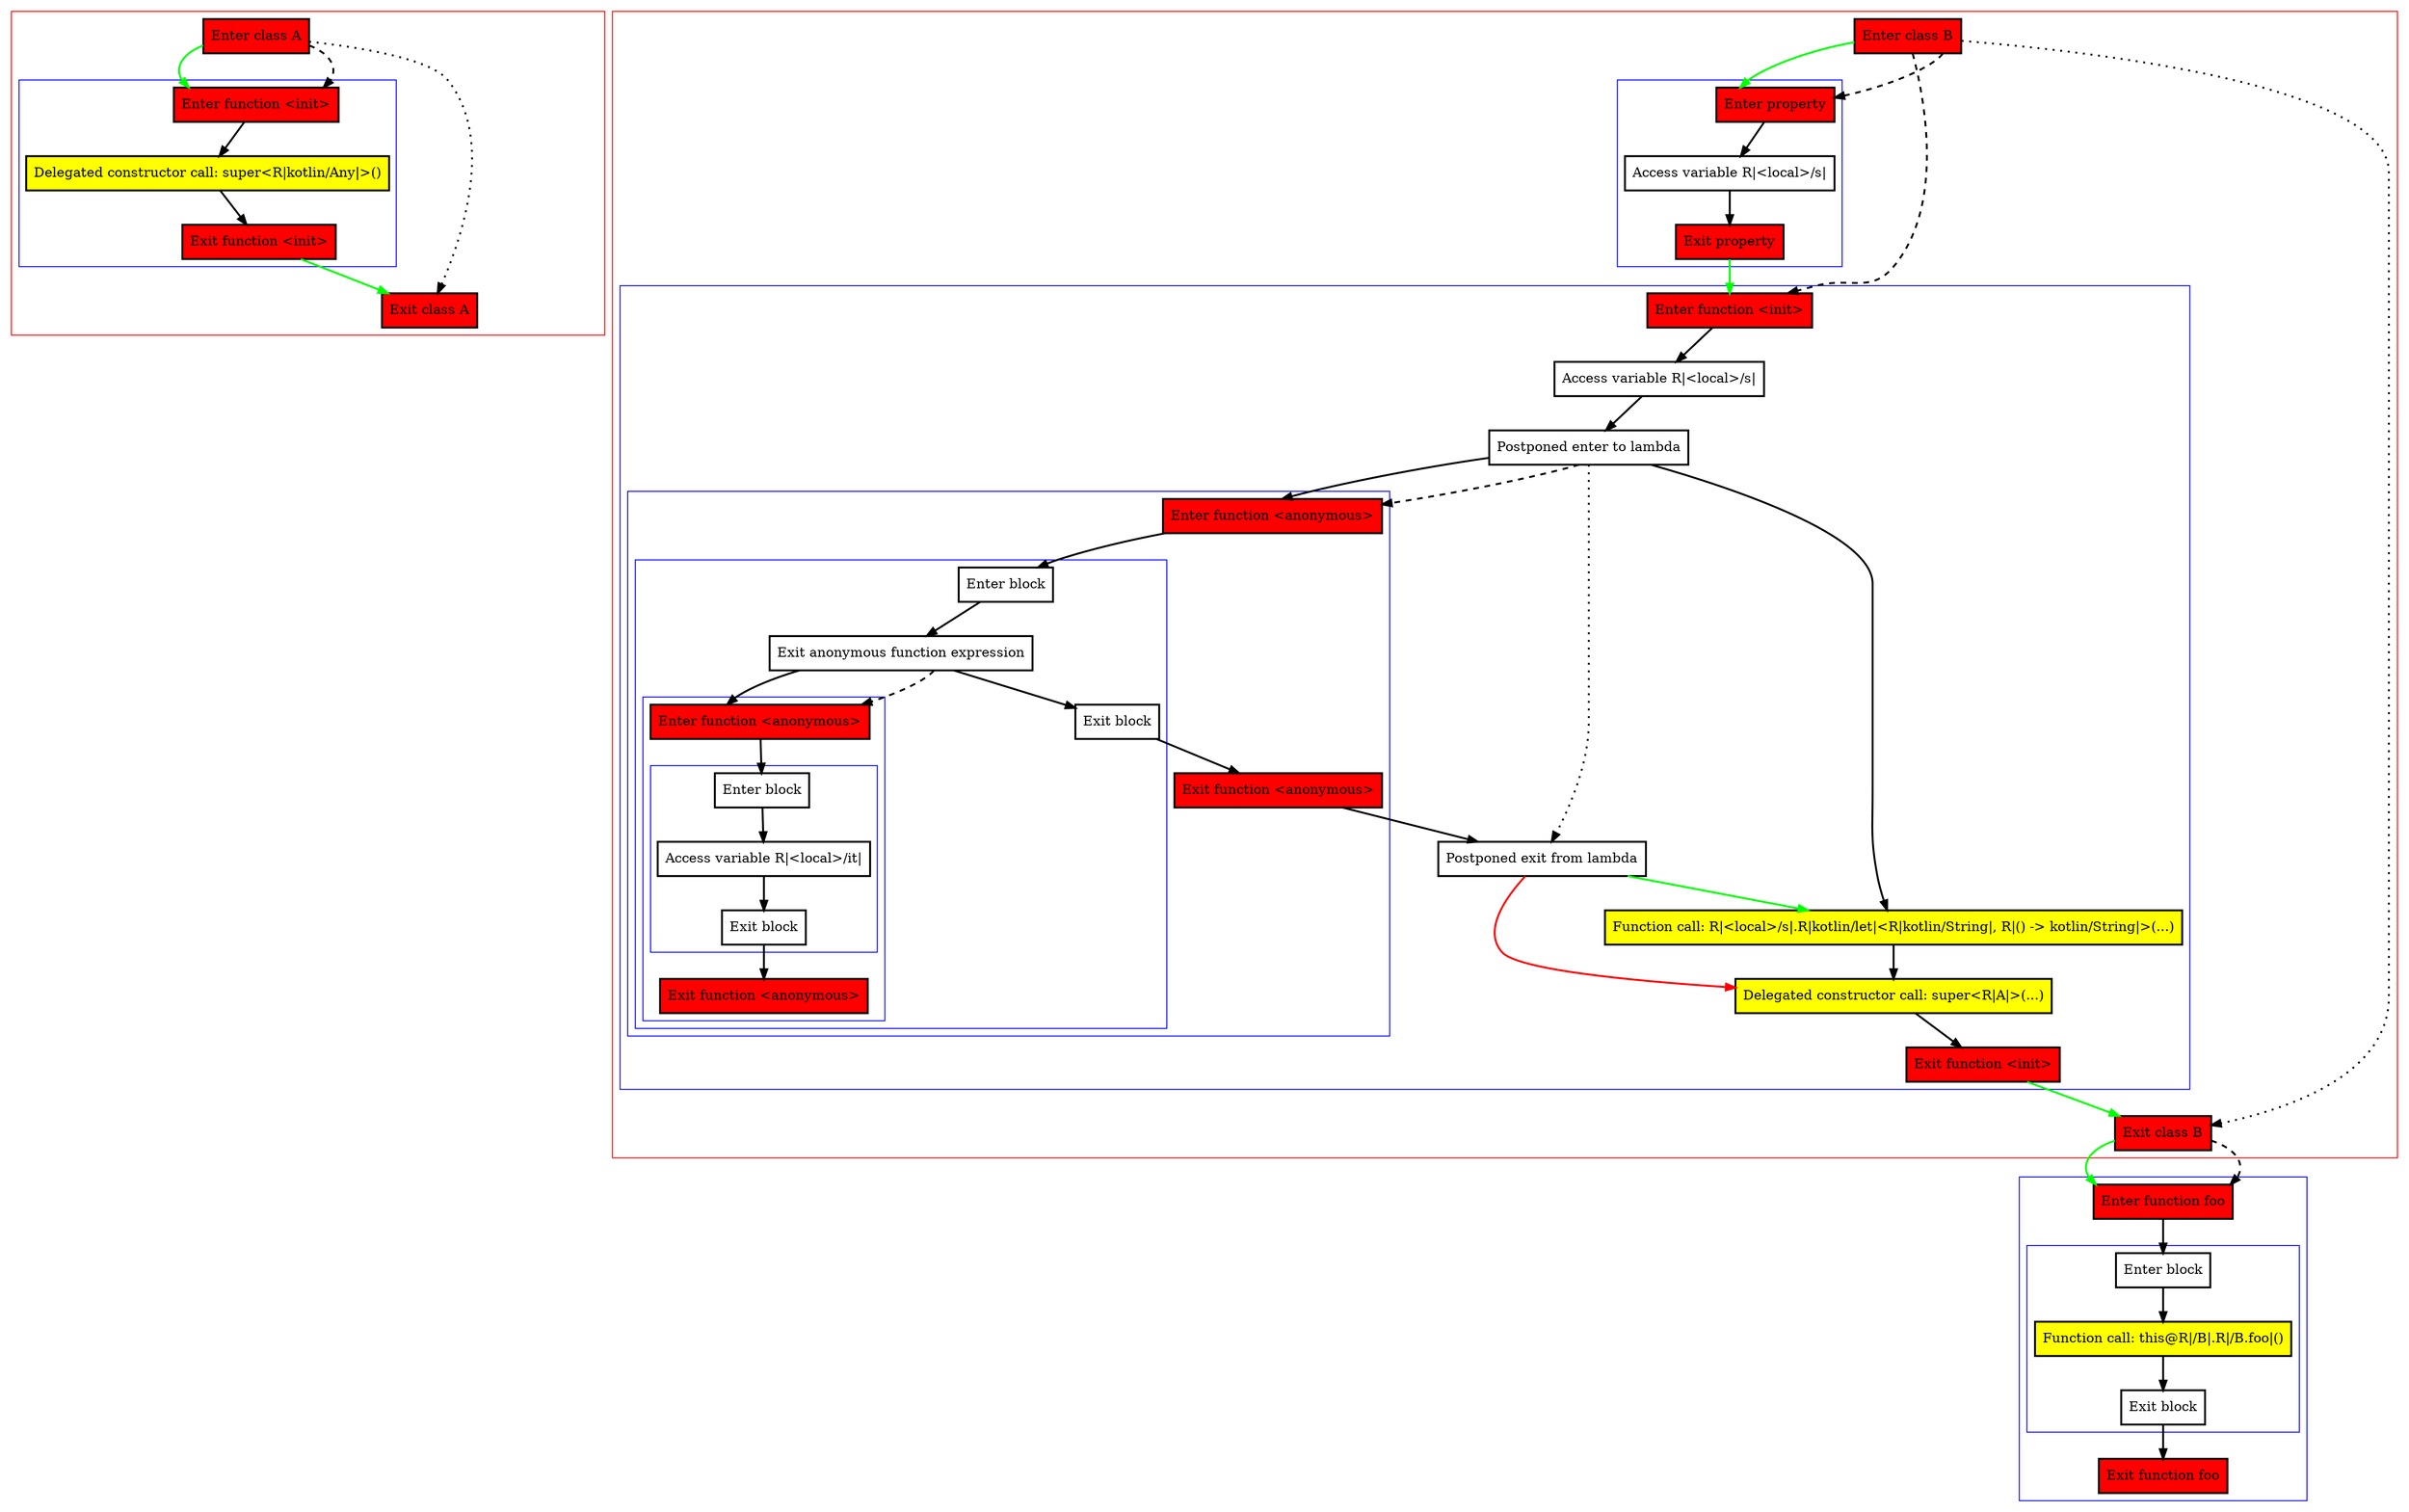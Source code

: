 digraph postponedLambdaInConstructor_kt {
    graph [nodesep=3]
    node [shape=box penwidth=2]
    edge [penwidth=2]

    subgraph cluster_0 {
        color=red
        0 [label="Enter class A" style="filled" fillcolor=red];
        subgraph cluster_1 {
            color=blue
            1 [label="Enter function <init>" style="filled" fillcolor=red];
            2 [label="Delegated constructor call: super<R|kotlin/Any|>()" style="filled" fillcolor=yellow];
            3 [label="Exit function <init>" style="filled" fillcolor=red];
        }
        4 [label="Exit class A" style="filled" fillcolor=red];
    }
    0 -> {1} [color=green];
    0 -> {4} [style=dotted];
    0 -> {1} [style=dashed];
    1 -> {2};
    2 -> {3};
    3 -> {4} [color=green];

    subgraph cluster_2 {
        color=red
        5 [label="Enter class B" style="filled" fillcolor=red];
        subgraph cluster_3 {
            color=blue
            6 [label="Enter property" style="filled" fillcolor=red];
            7 [label="Access variable R|<local>/s|"];
            8 [label="Exit property" style="filled" fillcolor=red];
        }
        subgraph cluster_4 {
            color=blue
            9 [label="Enter function <init>" style="filled" fillcolor=red];
            10 [label="Access variable R|<local>/s|"];
            11 [label="Postponed enter to lambda"];
            subgraph cluster_5 {
                color=blue
                12 [label="Enter function <anonymous>" style="filled" fillcolor=red];
                subgraph cluster_6 {
                    color=blue
                    13 [label="Enter block"];
                    14 [label="Exit anonymous function expression"];
                    subgraph cluster_7 {
                        color=blue
                        15 [label="Enter function <anonymous>" style="filled" fillcolor=red];
                        subgraph cluster_8 {
                            color=blue
                            16 [label="Enter block"];
                            17 [label="Access variable R|<local>/it|"];
                            18 [label="Exit block"];
                        }
                        19 [label="Exit function <anonymous>" style="filled" fillcolor=red];
                    }
                    20 [label="Exit block"];
                }
                21 [label="Exit function <anonymous>" style="filled" fillcolor=red];
            }
            22 [label="Postponed exit from lambda"];
            23 [label="Function call: R|<local>/s|.R|kotlin/let|<R|kotlin/String|, R|() -> kotlin/String|>(...)" style="filled" fillcolor=yellow];
            24 [label="Delegated constructor call: super<R|A|>(...)" style="filled" fillcolor=yellow];
            25 [label="Exit function <init>" style="filled" fillcolor=red];
        }
        26 [label="Exit class B" style="filled" fillcolor=red];
    }
    subgraph cluster_9 {
        color=blue
        27 [label="Enter function foo" style="filled" fillcolor=red];
        subgraph cluster_10 {
            color=blue
            28 [label="Enter block"];
            29 [label="Function call: this@R|/B|.R|/B.foo|()" style="filled" fillcolor=yellow];
            30 [label="Exit block"];
        }
        31 [label="Exit function foo" style="filled" fillcolor=red];
    }
    5 -> {6} [color=green];
    5 -> {26} [style=dotted];
    5 -> {6 9} [style=dashed];
    6 -> {7};
    7 -> {8};
    8 -> {9} [color=green];
    9 -> {10};
    10 -> {11};
    11 -> {12 23};
    11 -> {22} [style=dotted];
    11 -> {12} [style=dashed];
    12 -> {13};
    13 -> {14};
    14 -> {15 20};
    14 -> {15} [style=dashed];
    15 -> {16};
    16 -> {17};
    17 -> {18};
    18 -> {19};
    20 -> {21};
    21 -> {22};
    22 -> {23} [color=green];
    22 -> {24} [color=red];
    23 -> {24};
    24 -> {25};
    25 -> {26} [color=green];
    26 -> {27} [color=green];
    26 -> {27} [style=dashed];
    27 -> {28};
    28 -> {29};
    29 -> {30};
    30 -> {31};

}
